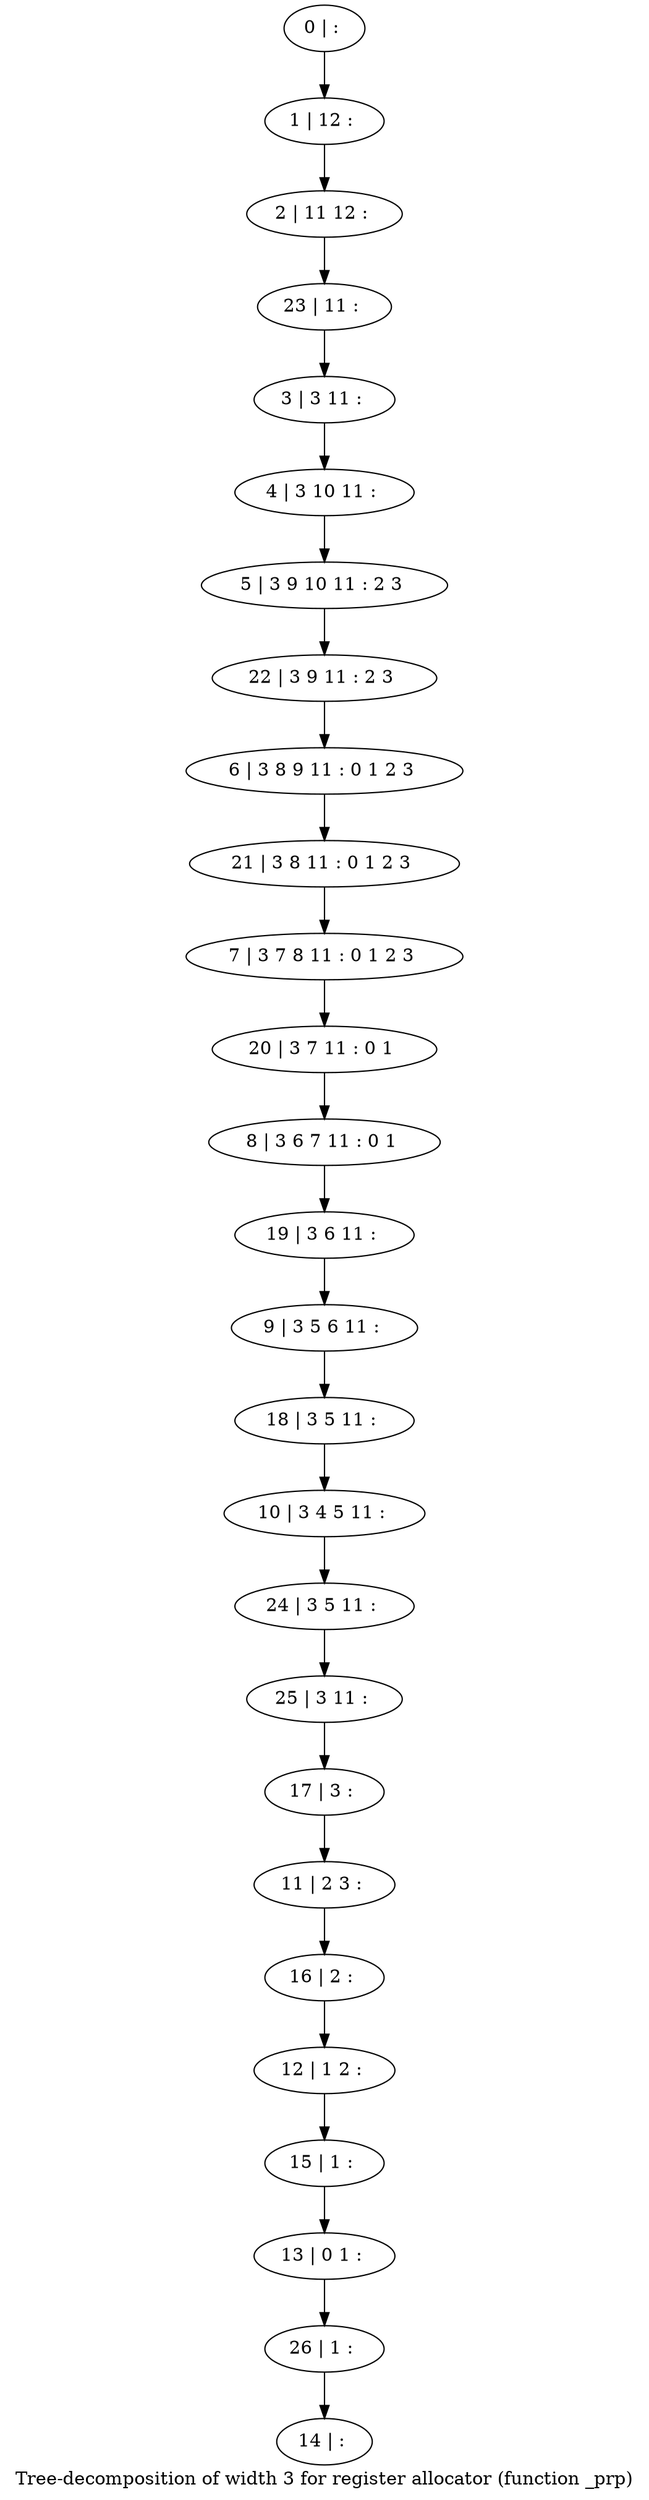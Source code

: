 digraph G {
graph [label="Tree-decomposition of width 3 for register allocator (function _prp)"]
0[label="0 | : "];
1[label="1 | 12 : "];
2[label="2 | 11 12 : "];
3[label="3 | 3 11 : "];
4[label="4 | 3 10 11 : "];
5[label="5 | 3 9 10 11 : 2 3 "];
6[label="6 | 3 8 9 11 : 0 1 2 3 "];
7[label="7 | 3 7 8 11 : 0 1 2 3 "];
8[label="8 | 3 6 7 11 : 0 1 "];
9[label="9 | 3 5 6 11 : "];
10[label="10 | 3 4 5 11 : "];
11[label="11 | 2 3 : "];
12[label="12 | 1 2 : "];
13[label="13 | 0 1 : "];
14[label="14 | : "];
15[label="15 | 1 : "];
16[label="16 | 2 : "];
17[label="17 | 3 : "];
18[label="18 | 3 5 11 : "];
19[label="19 | 3 6 11 : "];
20[label="20 | 3 7 11 : 0 1 "];
21[label="21 | 3 8 11 : 0 1 2 3 "];
22[label="22 | 3 9 11 : 2 3 "];
23[label="23 | 11 : "];
24[label="24 | 3 5 11 : "];
25[label="25 | 3 11 : "];
26[label="26 | 1 : "];
0->1 ;
1->2 ;
3->4 ;
4->5 ;
15->13 ;
12->15 ;
16->12 ;
11->16 ;
17->11 ;
18->10 ;
9->18 ;
19->9 ;
8->19 ;
20->8 ;
7->20 ;
21->7 ;
6->21 ;
22->6 ;
5->22 ;
23->3 ;
2->23 ;
10->24 ;
25->17 ;
24->25 ;
26->14 ;
13->26 ;
}
